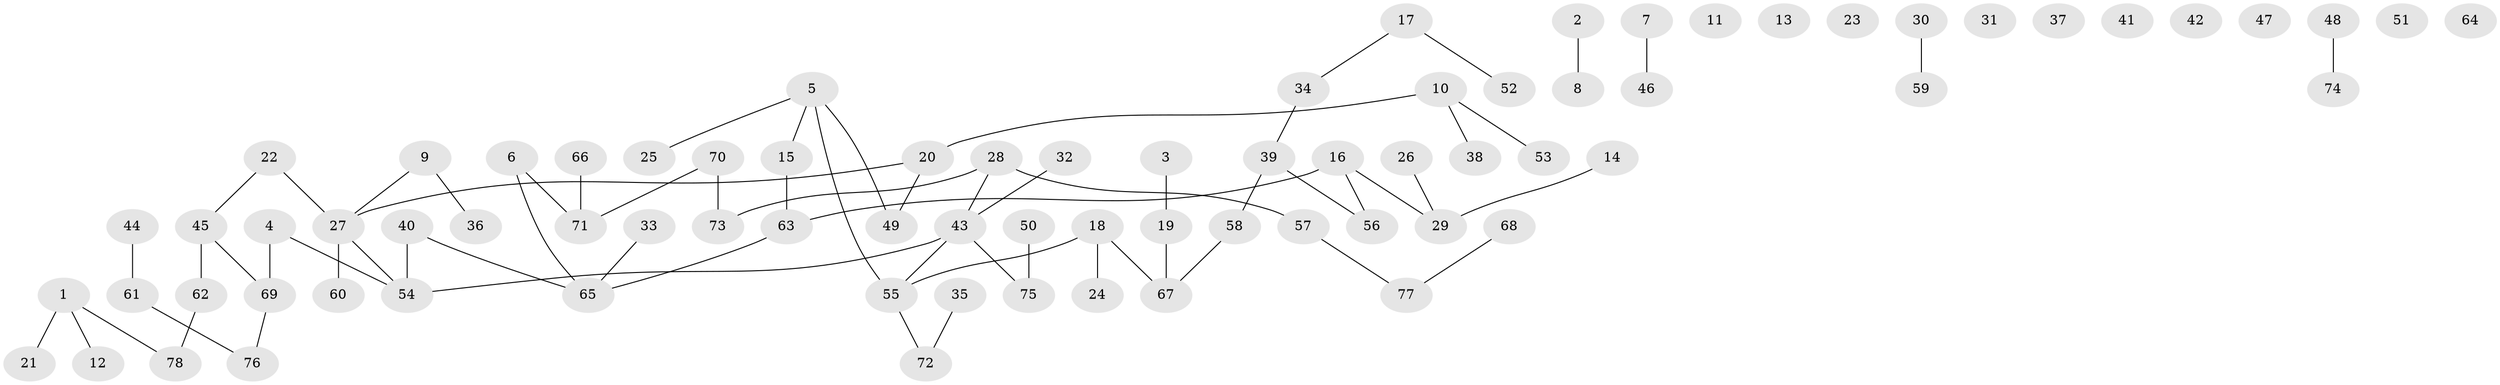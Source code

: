 // coarse degree distribution, {2: 0.40476190476190477, 1: 0.2857142857142857, 3: 0.21428571428571427, 4: 0.07142857142857142, 5: 0.023809523809523808}
// Generated by graph-tools (version 1.1) at 2025/48/03/04/25 22:48:32]
// undirected, 78 vertices, 68 edges
graph export_dot {
  node [color=gray90,style=filled];
  1;
  2;
  3;
  4;
  5;
  6;
  7;
  8;
  9;
  10;
  11;
  12;
  13;
  14;
  15;
  16;
  17;
  18;
  19;
  20;
  21;
  22;
  23;
  24;
  25;
  26;
  27;
  28;
  29;
  30;
  31;
  32;
  33;
  34;
  35;
  36;
  37;
  38;
  39;
  40;
  41;
  42;
  43;
  44;
  45;
  46;
  47;
  48;
  49;
  50;
  51;
  52;
  53;
  54;
  55;
  56;
  57;
  58;
  59;
  60;
  61;
  62;
  63;
  64;
  65;
  66;
  67;
  68;
  69;
  70;
  71;
  72;
  73;
  74;
  75;
  76;
  77;
  78;
  1 -- 12;
  1 -- 21;
  1 -- 78;
  2 -- 8;
  3 -- 19;
  4 -- 54;
  4 -- 69;
  5 -- 15;
  5 -- 25;
  5 -- 49;
  5 -- 55;
  6 -- 65;
  6 -- 71;
  7 -- 46;
  9 -- 27;
  9 -- 36;
  10 -- 20;
  10 -- 38;
  10 -- 53;
  14 -- 29;
  15 -- 63;
  16 -- 29;
  16 -- 56;
  16 -- 63;
  17 -- 34;
  17 -- 52;
  18 -- 24;
  18 -- 55;
  18 -- 67;
  19 -- 67;
  20 -- 27;
  20 -- 49;
  22 -- 27;
  22 -- 45;
  26 -- 29;
  27 -- 54;
  27 -- 60;
  28 -- 43;
  28 -- 57;
  28 -- 73;
  30 -- 59;
  32 -- 43;
  33 -- 65;
  34 -- 39;
  35 -- 72;
  39 -- 56;
  39 -- 58;
  40 -- 54;
  40 -- 65;
  43 -- 54;
  43 -- 55;
  43 -- 75;
  44 -- 61;
  45 -- 62;
  45 -- 69;
  48 -- 74;
  50 -- 75;
  55 -- 72;
  57 -- 77;
  58 -- 67;
  61 -- 76;
  62 -- 78;
  63 -- 65;
  66 -- 71;
  68 -- 77;
  69 -- 76;
  70 -- 71;
  70 -- 73;
}

